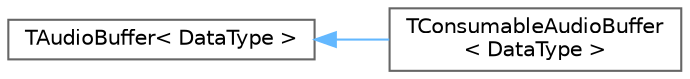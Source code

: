 digraph "Graphical Class Hierarchy"
{
 // INTERACTIVE_SVG=YES
 // LATEX_PDF_SIZE
  bgcolor="transparent";
  edge [fontname=Helvetica,fontsize=10,labelfontname=Helvetica,labelfontsize=10];
  node [fontname=Helvetica,fontsize=10,shape=box,height=0.2,width=0.4];
  rankdir="LR";
  Node0 [id="Node000000",label="TAudioBuffer\< DataType \>",height=0.2,width=0.4,color="grey40", fillcolor="white", style="filled",URL="$d6/d2f/classTAudioBuffer.html",tooltip=" "];
  Node0 -> Node1 [id="edge6134_Node000000_Node000001",dir="back",color="steelblue1",style="solid",tooltip=" "];
  Node1 [id="Node000001",label="TConsumableAudioBuffer\l\< DataType \>",height=0.2,width=0.4,color="grey40", fillcolor="white", style="filled",URL="$df/d72/classTConsumableAudioBuffer.html",tooltip=" "];
}
